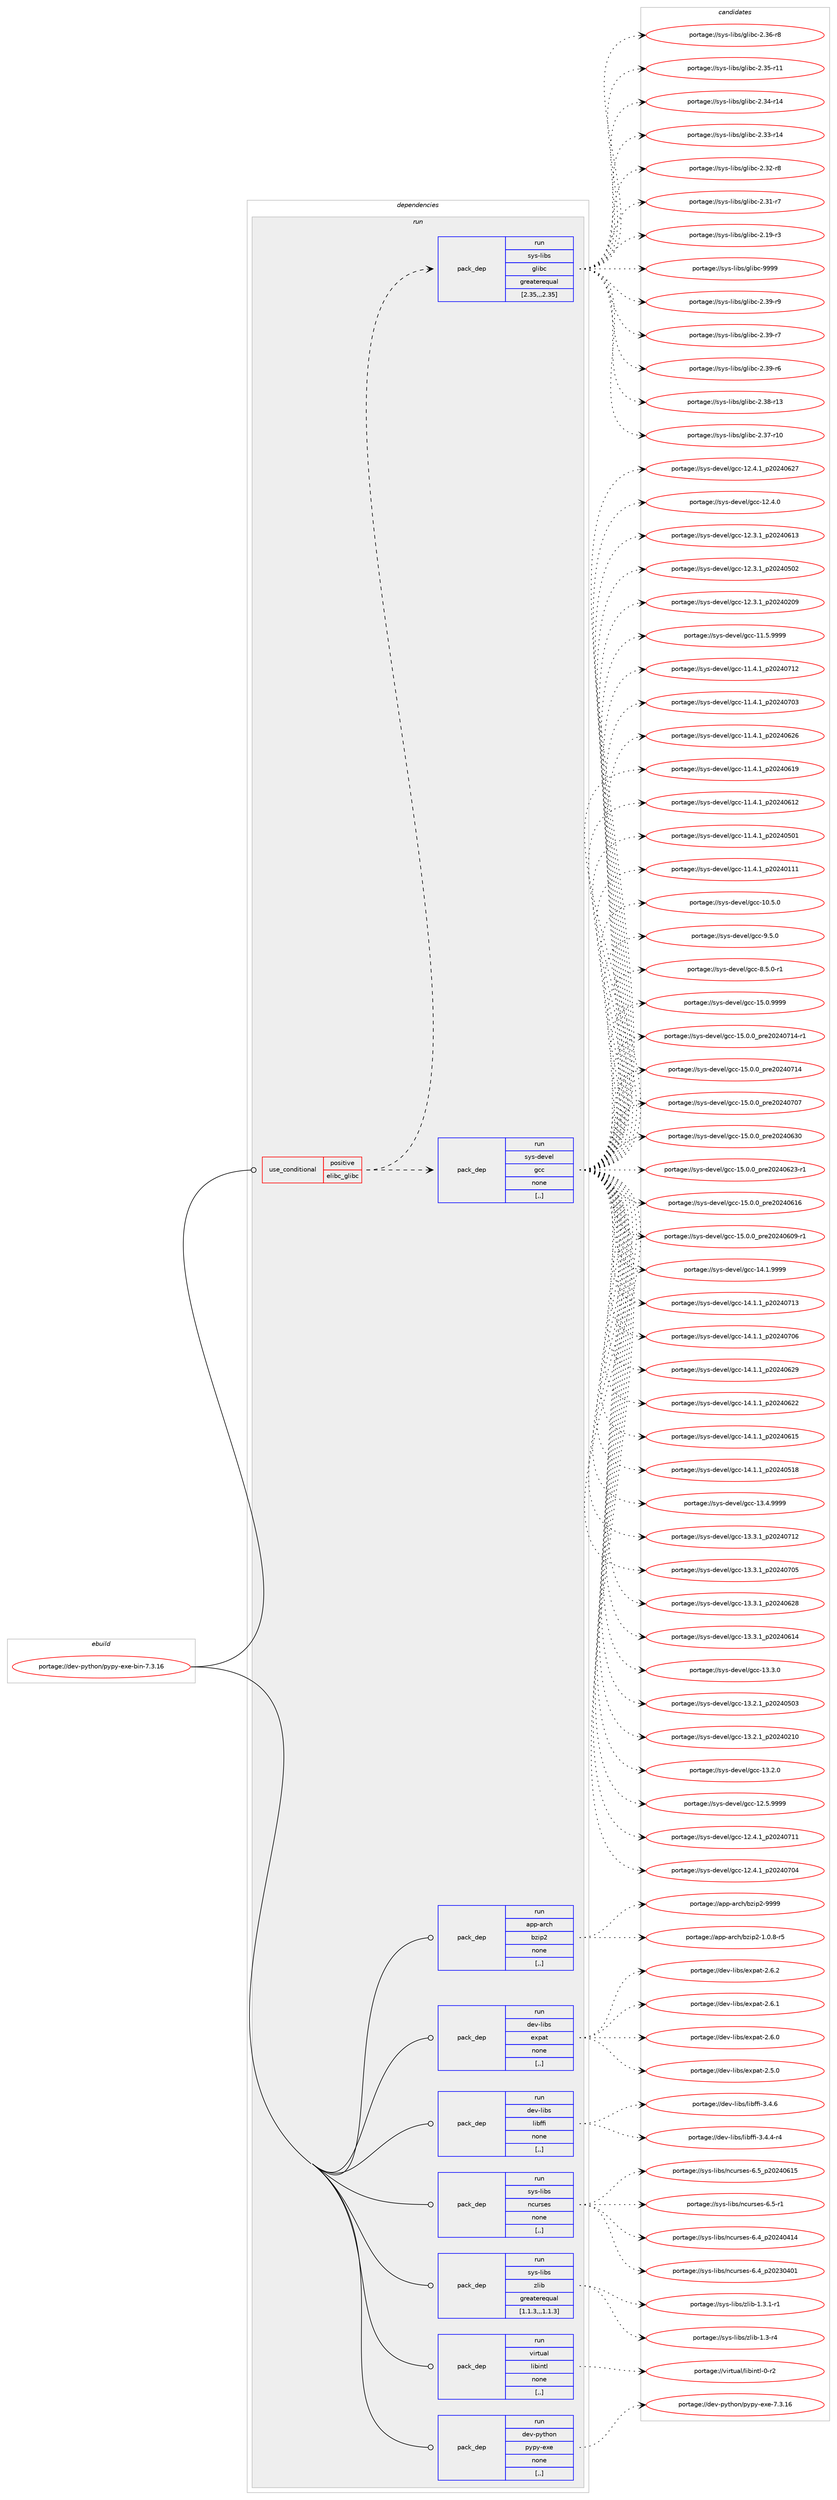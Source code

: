 digraph prolog {

# *************
# Graph options
# *************

newrank=true;
concentrate=true;
compound=true;
graph [rankdir=LR,fontname=Helvetica,fontsize=10,ranksep=1.5];#, ranksep=2.5, nodesep=0.2];
edge  [arrowhead=vee];
node  [fontname=Helvetica,fontsize=10];

# **********
# The ebuild
# **********

subgraph cluster_leftcol {
color=gray;
rank=same;
label=<<i>ebuild</i>>;
id [label="portage://dev-python/pypy-exe-bin-7.3.16", color=red, width=4, href="../dev-python/pypy-exe-bin-7.3.16.svg"];
}

# ****************
# The dependencies
# ****************

subgraph cluster_midcol {
color=gray;
label=<<i>dependencies</i>>;
subgraph cluster_compile {
fillcolor="#eeeeee";
style=filled;
label=<<i>compile</i>>;
}
subgraph cluster_compileandrun {
fillcolor="#eeeeee";
style=filled;
label=<<i>compile and run</i>>;
}
subgraph cluster_run {
fillcolor="#eeeeee";
style=filled;
label=<<i>run</i>>;
subgraph cond37085 {
dependency156807 [label=<<TABLE BORDER="0" CELLBORDER="1" CELLSPACING="0" CELLPADDING="4"><TR><TD ROWSPAN="3" CELLPADDING="10">use_conditional</TD></TR><TR><TD>positive</TD></TR><TR><TD>elibc_glibc</TD></TR></TABLE>>, shape=none, color=red];
subgraph pack118476 {
dependency156808 [label=<<TABLE BORDER="0" CELLBORDER="1" CELLSPACING="0" CELLPADDING="4" WIDTH="220"><TR><TD ROWSPAN="6" CELLPADDING="30">pack_dep</TD></TR><TR><TD WIDTH="110">run</TD></TR><TR><TD>sys-devel</TD></TR><TR><TD>gcc</TD></TR><TR><TD>none</TD></TR><TR><TD>[,,]</TD></TR></TABLE>>, shape=none, color=blue];
}
dependency156807:e -> dependency156808:w [weight=20,style="dashed",arrowhead="vee"];
subgraph pack118477 {
dependency156809 [label=<<TABLE BORDER="0" CELLBORDER="1" CELLSPACING="0" CELLPADDING="4" WIDTH="220"><TR><TD ROWSPAN="6" CELLPADDING="30">pack_dep</TD></TR><TR><TD WIDTH="110">run</TD></TR><TR><TD>sys-libs</TD></TR><TR><TD>glibc</TD></TR><TR><TD>greaterequal</TD></TR><TR><TD>[2.35,,,2.35]</TD></TR></TABLE>>, shape=none, color=blue];
}
dependency156807:e -> dependency156809:w [weight=20,style="dashed",arrowhead="vee"];
}
id:e -> dependency156807:w [weight=20,style="solid",arrowhead="odot"];
subgraph pack118478 {
dependency156810 [label=<<TABLE BORDER="0" CELLBORDER="1" CELLSPACING="0" CELLPADDING="4" WIDTH="220"><TR><TD ROWSPAN="6" CELLPADDING="30">pack_dep</TD></TR><TR><TD WIDTH="110">run</TD></TR><TR><TD>app-arch</TD></TR><TR><TD>bzip2</TD></TR><TR><TD>none</TD></TR><TR><TD>[,,]</TD></TR></TABLE>>, shape=none, color=blue];
}
id:e -> dependency156810:w [weight=20,style="solid",arrowhead="odot"];
subgraph pack118479 {
dependency156811 [label=<<TABLE BORDER="0" CELLBORDER="1" CELLSPACING="0" CELLPADDING="4" WIDTH="220"><TR><TD ROWSPAN="6" CELLPADDING="30">pack_dep</TD></TR><TR><TD WIDTH="110">run</TD></TR><TR><TD>dev-libs</TD></TR><TR><TD>expat</TD></TR><TR><TD>none</TD></TR><TR><TD>[,,]</TD></TR></TABLE>>, shape=none, color=blue];
}
id:e -> dependency156811:w [weight=20,style="solid",arrowhead="odot"];
subgraph pack118480 {
dependency156812 [label=<<TABLE BORDER="0" CELLBORDER="1" CELLSPACING="0" CELLPADDING="4" WIDTH="220"><TR><TD ROWSPAN="6" CELLPADDING="30">pack_dep</TD></TR><TR><TD WIDTH="110">run</TD></TR><TR><TD>dev-libs</TD></TR><TR><TD>libffi</TD></TR><TR><TD>none</TD></TR><TR><TD>[,,]</TD></TR></TABLE>>, shape=none, color=blue];
}
id:e -> dependency156812:w [weight=20,style="solid",arrowhead="odot"];
subgraph pack118481 {
dependency156813 [label=<<TABLE BORDER="0" CELLBORDER="1" CELLSPACING="0" CELLPADDING="4" WIDTH="220"><TR><TD ROWSPAN="6" CELLPADDING="30">pack_dep</TD></TR><TR><TD WIDTH="110">run</TD></TR><TR><TD>sys-libs</TD></TR><TR><TD>ncurses</TD></TR><TR><TD>none</TD></TR><TR><TD>[,,]</TD></TR></TABLE>>, shape=none, color=blue];
}
id:e -> dependency156813:w [weight=20,style="solid",arrowhead="odot"];
subgraph pack118482 {
dependency156814 [label=<<TABLE BORDER="0" CELLBORDER="1" CELLSPACING="0" CELLPADDING="4" WIDTH="220"><TR><TD ROWSPAN="6" CELLPADDING="30">pack_dep</TD></TR><TR><TD WIDTH="110">run</TD></TR><TR><TD>sys-libs</TD></TR><TR><TD>zlib</TD></TR><TR><TD>greaterequal</TD></TR><TR><TD>[1.1.3,,,1.1.3]</TD></TR></TABLE>>, shape=none, color=blue];
}
id:e -> dependency156814:w [weight=20,style="solid",arrowhead="odot"];
subgraph pack118483 {
dependency156815 [label=<<TABLE BORDER="0" CELLBORDER="1" CELLSPACING="0" CELLPADDING="4" WIDTH="220"><TR><TD ROWSPAN="6" CELLPADDING="30">pack_dep</TD></TR><TR><TD WIDTH="110">run</TD></TR><TR><TD>virtual</TD></TR><TR><TD>libintl</TD></TR><TR><TD>none</TD></TR><TR><TD>[,,]</TD></TR></TABLE>>, shape=none, color=blue];
}
id:e -> dependency156815:w [weight=20,style="solid",arrowhead="odot"];
subgraph pack118484 {
dependency156816 [label=<<TABLE BORDER="0" CELLBORDER="1" CELLSPACING="0" CELLPADDING="4" WIDTH="220"><TR><TD ROWSPAN="6" CELLPADDING="30">pack_dep</TD></TR><TR><TD WIDTH="110">run</TD></TR><TR><TD>dev-python</TD></TR><TR><TD>pypy-exe</TD></TR><TR><TD>none</TD></TR><TR><TD>[,,]</TD></TR></TABLE>>, shape=none, color=blue];
}
id:e -> dependency156816:w [weight=20,style="solid",arrowhead="odot"];
}
}

# **************
# The candidates
# **************

subgraph cluster_choices {
rank=same;
color=gray;
label=<<i>candidates</i>>;

subgraph choice118476 {
color=black;
nodesep=1;
choice1151211154510010111810110847103999945495346484657575757 [label="portage://sys-devel/gcc-15.0.9999", color=red, width=4,href="../sys-devel/gcc-15.0.9999.svg"];
choice11512111545100101118101108471039999454953464846489511211410150485052485549524511449 [label="portage://sys-devel/gcc-15.0.0_pre20240714-r1", color=red, width=4,href="../sys-devel/gcc-15.0.0_pre20240714-r1.svg"];
choice1151211154510010111810110847103999945495346484648951121141015048505248554952 [label="portage://sys-devel/gcc-15.0.0_pre20240714", color=red, width=4,href="../sys-devel/gcc-15.0.0_pre20240714.svg"];
choice1151211154510010111810110847103999945495346484648951121141015048505248554855 [label="portage://sys-devel/gcc-15.0.0_pre20240707", color=red, width=4,href="../sys-devel/gcc-15.0.0_pre20240707.svg"];
choice1151211154510010111810110847103999945495346484648951121141015048505248545148 [label="portage://sys-devel/gcc-15.0.0_pre20240630", color=red, width=4,href="../sys-devel/gcc-15.0.0_pre20240630.svg"];
choice11512111545100101118101108471039999454953464846489511211410150485052485450514511449 [label="portage://sys-devel/gcc-15.0.0_pre20240623-r1", color=red, width=4,href="../sys-devel/gcc-15.0.0_pre20240623-r1.svg"];
choice1151211154510010111810110847103999945495346484648951121141015048505248544954 [label="portage://sys-devel/gcc-15.0.0_pre20240616", color=red, width=4,href="../sys-devel/gcc-15.0.0_pre20240616.svg"];
choice11512111545100101118101108471039999454953464846489511211410150485052485448574511449 [label="portage://sys-devel/gcc-15.0.0_pre20240609-r1", color=red, width=4,href="../sys-devel/gcc-15.0.0_pre20240609-r1.svg"];
choice1151211154510010111810110847103999945495246494657575757 [label="portage://sys-devel/gcc-14.1.9999", color=red, width=4,href="../sys-devel/gcc-14.1.9999.svg"];
choice1151211154510010111810110847103999945495246494649951125048505248554951 [label="portage://sys-devel/gcc-14.1.1_p20240713", color=red, width=4,href="../sys-devel/gcc-14.1.1_p20240713.svg"];
choice1151211154510010111810110847103999945495246494649951125048505248554854 [label="portage://sys-devel/gcc-14.1.1_p20240706", color=red, width=4,href="../sys-devel/gcc-14.1.1_p20240706.svg"];
choice1151211154510010111810110847103999945495246494649951125048505248545057 [label="portage://sys-devel/gcc-14.1.1_p20240629", color=red, width=4,href="../sys-devel/gcc-14.1.1_p20240629.svg"];
choice1151211154510010111810110847103999945495246494649951125048505248545050 [label="portage://sys-devel/gcc-14.1.1_p20240622", color=red, width=4,href="../sys-devel/gcc-14.1.1_p20240622.svg"];
choice1151211154510010111810110847103999945495246494649951125048505248544953 [label="portage://sys-devel/gcc-14.1.1_p20240615", color=red, width=4,href="../sys-devel/gcc-14.1.1_p20240615.svg"];
choice1151211154510010111810110847103999945495246494649951125048505248534956 [label="portage://sys-devel/gcc-14.1.1_p20240518", color=red, width=4,href="../sys-devel/gcc-14.1.1_p20240518.svg"];
choice1151211154510010111810110847103999945495146524657575757 [label="portage://sys-devel/gcc-13.4.9999", color=red, width=4,href="../sys-devel/gcc-13.4.9999.svg"];
choice1151211154510010111810110847103999945495146514649951125048505248554950 [label="portage://sys-devel/gcc-13.3.1_p20240712", color=red, width=4,href="../sys-devel/gcc-13.3.1_p20240712.svg"];
choice1151211154510010111810110847103999945495146514649951125048505248554853 [label="portage://sys-devel/gcc-13.3.1_p20240705", color=red, width=4,href="../sys-devel/gcc-13.3.1_p20240705.svg"];
choice1151211154510010111810110847103999945495146514649951125048505248545056 [label="portage://sys-devel/gcc-13.3.1_p20240628", color=red, width=4,href="../sys-devel/gcc-13.3.1_p20240628.svg"];
choice1151211154510010111810110847103999945495146514649951125048505248544952 [label="portage://sys-devel/gcc-13.3.1_p20240614", color=red, width=4,href="../sys-devel/gcc-13.3.1_p20240614.svg"];
choice1151211154510010111810110847103999945495146514648 [label="portage://sys-devel/gcc-13.3.0", color=red, width=4,href="../sys-devel/gcc-13.3.0.svg"];
choice1151211154510010111810110847103999945495146504649951125048505248534851 [label="portage://sys-devel/gcc-13.2.1_p20240503", color=red, width=4,href="../sys-devel/gcc-13.2.1_p20240503.svg"];
choice1151211154510010111810110847103999945495146504649951125048505248504948 [label="portage://sys-devel/gcc-13.2.1_p20240210", color=red, width=4,href="../sys-devel/gcc-13.2.1_p20240210.svg"];
choice1151211154510010111810110847103999945495146504648 [label="portage://sys-devel/gcc-13.2.0", color=red, width=4,href="../sys-devel/gcc-13.2.0.svg"];
choice1151211154510010111810110847103999945495046534657575757 [label="portage://sys-devel/gcc-12.5.9999", color=red, width=4,href="../sys-devel/gcc-12.5.9999.svg"];
choice1151211154510010111810110847103999945495046524649951125048505248554949 [label="portage://sys-devel/gcc-12.4.1_p20240711", color=red, width=4,href="../sys-devel/gcc-12.4.1_p20240711.svg"];
choice1151211154510010111810110847103999945495046524649951125048505248554852 [label="portage://sys-devel/gcc-12.4.1_p20240704", color=red, width=4,href="../sys-devel/gcc-12.4.1_p20240704.svg"];
choice1151211154510010111810110847103999945495046524649951125048505248545055 [label="portage://sys-devel/gcc-12.4.1_p20240627", color=red, width=4,href="../sys-devel/gcc-12.4.1_p20240627.svg"];
choice1151211154510010111810110847103999945495046524648 [label="portage://sys-devel/gcc-12.4.0", color=red, width=4,href="../sys-devel/gcc-12.4.0.svg"];
choice1151211154510010111810110847103999945495046514649951125048505248544951 [label="portage://sys-devel/gcc-12.3.1_p20240613", color=red, width=4,href="../sys-devel/gcc-12.3.1_p20240613.svg"];
choice1151211154510010111810110847103999945495046514649951125048505248534850 [label="portage://sys-devel/gcc-12.3.1_p20240502", color=red, width=4,href="../sys-devel/gcc-12.3.1_p20240502.svg"];
choice1151211154510010111810110847103999945495046514649951125048505248504857 [label="portage://sys-devel/gcc-12.3.1_p20240209", color=red, width=4,href="../sys-devel/gcc-12.3.1_p20240209.svg"];
choice1151211154510010111810110847103999945494946534657575757 [label="portage://sys-devel/gcc-11.5.9999", color=red, width=4,href="../sys-devel/gcc-11.5.9999.svg"];
choice1151211154510010111810110847103999945494946524649951125048505248554950 [label="portage://sys-devel/gcc-11.4.1_p20240712", color=red, width=4,href="../sys-devel/gcc-11.4.1_p20240712.svg"];
choice1151211154510010111810110847103999945494946524649951125048505248554851 [label="portage://sys-devel/gcc-11.4.1_p20240703", color=red, width=4,href="../sys-devel/gcc-11.4.1_p20240703.svg"];
choice1151211154510010111810110847103999945494946524649951125048505248545054 [label="portage://sys-devel/gcc-11.4.1_p20240626", color=red, width=4,href="../sys-devel/gcc-11.4.1_p20240626.svg"];
choice1151211154510010111810110847103999945494946524649951125048505248544957 [label="portage://sys-devel/gcc-11.4.1_p20240619", color=red, width=4,href="../sys-devel/gcc-11.4.1_p20240619.svg"];
choice1151211154510010111810110847103999945494946524649951125048505248544950 [label="portage://sys-devel/gcc-11.4.1_p20240612", color=red, width=4,href="../sys-devel/gcc-11.4.1_p20240612.svg"];
choice1151211154510010111810110847103999945494946524649951125048505248534849 [label="portage://sys-devel/gcc-11.4.1_p20240501", color=red, width=4,href="../sys-devel/gcc-11.4.1_p20240501.svg"];
choice1151211154510010111810110847103999945494946524649951125048505248494949 [label="portage://sys-devel/gcc-11.4.1_p20240111", color=red, width=4,href="../sys-devel/gcc-11.4.1_p20240111.svg"];
choice1151211154510010111810110847103999945494846534648 [label="portage://sys-devel/gcc-10.5.0", color=red, width=4,href="../sys-devel/gcc-10.5.0.svg"];
choice11512111545100101118101108471039999455746534648 [label="portage://sys-devel/gcc-9.5.0", color=red, width=4,href="../sys-devel/gcc-9.5.0.svg"];
choice115121115451001011181011084710399994556465346484511449 [label="portage://sys-devel/gcc-8.5.0-r1", color=red, width=4,href="../sys-devel/gcc-8.5.0-r1.svg"];
dependency156808:e -> choice1151211154510010111810110847103999945495346484657575757:w [style=dotted,weight="100"];
dependency156808:e -> choice11512111545100101118101108471039999454953464846489511211410150485052485549524511449:w [style=dotted,weight="100"];
dependency156808:e -> choice1151211154510010111810110847103999945495346484648951121141015048505248554952:w [style=dotted,weight="100"];
dependency156808:e -> choice1151211154510010111810110847103999945495346484648951121141015048505248554855:w [style=dotted,weight="100"];
dependency156808:e -> choice1151211154510010111810110847103999945495346484648951121141015048505248545148:w [style=dotted,weight="100"];
dependency156808:e -> choice11512111545100101118101108471039999454953464846489511211410150485052485450514511449:w [style=dotted,weight="100"];
dependency156808:e -> choice1151211154510010111810110847103999945495346484648951121141015048505248544954:w [style=dotted,weight="100"];
dependency156808:e -> choice11512111545100101118101108471039999454953464846489511211410150485052485448574511449:w [style=dotted,weight="100"];
dependency156808:e -> choice1151211154510010111810110847103999945495246494657575757:w [style=dotted,weight="100"];
dependency156808:e -> choice1151211154510010111810110847103999945495246494649951125048505248554951:w [style=dotted,weight="100"];
dependency156808:e -> choice1151211154510010111810110847103999945495246494649951125048505248554854:w [style=dotted,weight="100"];
dependency156808:e -> choice1151211154510010111810110847103999945495246494649951125048505248545057:w [style=dotted,weight="100"];
dependency156808:e -> choice1151211154510010111810110847103999945495246494649951125048505248545050:w [style=dotted,weight="100"];
dependency156808:e -> choice1151211154510010111810110847103999945495246494649951125048505248544953:w [style=dotted,weight="100"];
dependency156808:e -> choice1151211154510010111810110847103999945495246494649951125048505248534956:w [style=dotted,weight="100"];
dependency156808:e -> choice1151211154510010111810110847103999945495146524657575757:w [style=dotted,weight="100"];
dependency156808:e -> choice1151211154510010111810110847103999945495146514649951125048505248554950:w [style=dotted,weight="100"];
dependency156808:e -> choice1151211154510010111810110847103999945495146514649951125048505248554853:w [style=dotted,weight="100"];
dependency156808:e -> choice1151211154510010111810110847103999945495146514649951125048505248545056:w [style=dotted,weight="100"];
dependency156808:e -> choice1151211154510010111810110847103999945495146514649951125048505248544952:w [style=dotted,weight="100"];
dependency156808:e -> choice1151211154510010111810110847103999945495146514648:w [style=dotted,weight="100"];
dependency156808:e -> choice1151211154510010111810110847103999945495146504649951125048505248534851:w [style=dotted,weight="100"];
dependency156808:e -> choice1151211154510010111810110847103999945495146504649951125048505248504948:w [style=dotted,weight="100"];
dependency156808:e -> choice1151211154510010111810110847103999945495146504648:w [style=dotted,weight="100"];
dependency156808:e -> choice1151211154510010111810110847103999945495046534657575757:w [style=dotted,weight="100"];
dependency156808:e -> choice1151211154510010111810110847103999945495046524649951125048505248554949:w [style=dotted,weight="100"];
dependency156808:e -> choice1151211154510010111810110847103999945495046524649951125048505248554852:w [style=dotted,weight="100"];
dependency156808:e -> choice1151211154510010111810110847103999945495046524649951125048505248545055:w [style=dotted,weight="100"];
dependency156808:e -> choice1151211154510010111810110847103999945495046524648:w [style=dotted,weight="100"];
dependency156808:e -> choice1151211154510010111810110847103999945495046514649951125048505248544951:w [style=dotted,weight="100"];
dependency156808:e -> choice1151211154510010111810110847103999945495046514649951125048505248534850:w [style=dotted,weight="100"];
dependency156808:e -> choice1151211154510010111810110847103999945495046514649951125048505248504857:w [style=dotted,weight="100"];
dependency156808:e -> choice1151211154510010111810110847103999945494946534657575757:w [style=dotted,weight="100"];
dependency156808:e -> choice1151211154510010111810110847103999945494946524649951125048505248554950:w [style=dotted,weight="100"];
dependency156808:e -> choice1151211154510010111810110847103999945494946524649951125048505248554851:w [style=dotted,weight="100"];
dependency156808:e -> choice1151211154510010111810110847103999945494946524649951125048505248545054:w [style=dotted,weight="100"];
dependency156808:e -> choice1151211154510010111810110847103999945494946524649951125048505248544957:w [style=dotted,weight="100"];
dependency156808:e -> choice1151211154510010111810110847103999945494946524649951125048505248544950:w [style=dotted,weight="100"];
dependency156808:e -> choice1151211154510010111810110847103999945494946524649951125048505248534849:w [style=dotted,weight="100"];
dependency156808:e -> choice1151211154510010111810110847103999945494946524649951125048505248494949:w [style=dotted,weight="100"];
dependency156808:e -> choice1151211154510010111810110847103999945494846534648:w [style=dotted,weight="100"];
dependency156808:e -> choice11512111545100101118101108471039999455746534648:w [style=dotted,weight="100"];
dependency156808:e -> choice115121115451001011181011084710399994556465346484511449:w [style=dotted,weight="100"];
}
subgraph choice118477 {
color=black;
nodesep=1;
choice11512111545108105981154710310810598994557575757 [label="portage://sys-libs/glibc-9999", color=red, width=4,href="../sys-libs/glibc-9999.svg"];
choice115121115451081059811547103108105989945504651574511457 [label="portage://sys-libs/glibc-2.39-r9", color=red, width=4,href="../sys-libs/glibc-2.39-r9.svg"];
choice115121115451081059811547103108105989945504651574511455 [label="portage://sys-libs/glibc-2.39-r7", color=red, width=4,href="../sys-libs/glibc-2.39-r7.svg"];
choice115121115451081059811547103108105989945504651574511454 [label="portage://sys-libs/glibc-2.39-r6", color=red, width=4,href="../sys-libs/glibc-2.39-r6.svg"];
choice11512111545108105981154710310810598994550465156451144951 [label="portage://sys-libs/glibc-2.38-r13", color=red, width=4,href="../sys-libs/glibc-2.38-r13.svg"];
choice11512111545108105981154710310810598994550465155451144948 [label="portage://sys-libs/glibc-2.37-r10", color=red, width=4,href="../sys-libs/glibc-2.37-r10.svg"];
choice115121115451081059811547103108105989945504651544511456 [label="portage://sys-libs/glibc-2.36-r8", color=red, width=4,href="../sys-libs/glibc-2.36-r8.svg"];
choice11512111545108105981154710310810598994550465153451144949 [label="portage://sys-libs/glibc-2.35-r11", color=red, width=4,href="../sys-libs/glibc-2.35-r11.svg"];
choice11512111545108105981154710310810598994550465152451144952 [label="portage://sys-libs/glibc-2.34-r14", color=red, width=4,href="../sys-libs/glibc-2.34-r14.svg"];
choice11512111545108105981154710310810598994550465151451144952 [label="portage://sys-libs/glibc-2.33-r14", color=red, width=4,href="../sys-libs/glibc-2.33-r14.svg"];
choice115121115451081059811547103108105989945504651504511456 [label="portage://sys-libs/glibc-2.32-r8", color=red, width=4,href="../sys-libs/glibc-2.32-r8.svg"];
choice115121115451081059811547103108105989945504651494511455 [label="portage://sys-libs/glibc-2.31-r7", color=red, width=4,href="../sys-libs/glibc-2.31-r7.svg"];
choice115121115451081059811547103108105989945504649574511451 [label="portage://sys-libs/glibc-2.19-r3", color=red, width=4,href="../sys-libs/glibc-2.19-r3.svg"];
dependency156809:e -> choice11512111545108105981154710310810598994557575757:w [style=dotted,weight="100"];
dependency156809:e -> choice115121115451081059811547103108105989945504651574511457:w [style=dotted,weight="100"];
dependency156809:e -> choice115121115451081059811547103108105989945504651574511455:w [style=dotted,weight="100"];
dependency156809:e -> choice115121115451081059811547103108105989945504651574511454:w [style=dotted,weight="100"];
dependency156809:e -> choice11512111545108105981154710310810598994550465156451144951:w [style=dotted,weight="100"];
dependency156809:e -> choice11512111545108105981154710310810598994550465155451144948:w [style=dotted,weight="100"];
dependency156809:e -> choice115121115451081059811547103108105989945504651544511456:w [style=dotted,weight="100"];
dependency156809:e -> choice11512111545108105981154710310810598994550465153451144949:w [style=dotted,weight="100"];
dependency156809:e -> choice11512111545108105981154710310810598994550465152451144952:w [style=dotted,weight="100"];
dependency156809:e -> choice11512111545108105981154710310810598994550465151451144952:w [style=dotted,weight="100"];
dependency156809:e -> choice115121115451081059811547103108105989945504651504511456:w [style=dotted,weight="100"];
dependency156809:e -> choice115121115451081059811547103108105989945504651494511455:w [style=dotted,weight="100"];
dependency156809:e -> choice115121115451081059811547103108105989945504649574511451:w [style=dotted,weight="100"];
}
subgraph choice118478 {
color=black;
nodesep=1;
choice971121124597114991044798122105112504557575757 [label="portage://app-arch/bzip2-9999", color=red, width=4,href="../app-arch/bzip2-9999.svg"];
choice971121124597114991044798122105112504549464846564511453 [label="portage://app-arch/bzip2-1.0.8-r5", color=red, width=4,href="../app-arch/bzip2-1.0.8-r5.svg"];
dependency156810:e -> choice971121124597114991044798122105112504557575757:w [style=dotted,weight="100"];
dependency156810:e -> choice971121124597114991044798122105112504549464846564511453:w [style=dotted,weight="100"];
}
subgraph choice118479 {
color=black;
nodesep=1;
choice10010111845108105981154710112011297116455046544650 [label="portage://dev-libs/expat-2.6.2", color=red, width=4,href="../dev-libs/expat-2.6.2.svg"];
choice10010111845108105981154710112011297116455046544649 [label="portage://dev-libs/expat-2.6.1", color=red, width=4,href="../dev-libs/expat-2.6.1.svg"];
choice10010111845108105981154710112011297116455046544648 [label="portage://dev-libs/expat-2.6.0", color=red, width=4,href="../dev-libs/expat-2.6.0.svg"];
choice10010111845108105981154710112011297116455046534648 [label="portage://dev-libs/expat-2.5.0", color=red, width=4,href="../dev-libs/expat-2.5.0.svg"];
dependency156811:e -> choice10010111845108105981154710112011297116455046544650:w [style=dotted,weight="100"];
dependency156811:e -> choice10010111845108105981154710112011297116455046544649:w [style=dotted,weight="100"];
dependency156811:e -> choice10010111845108105981154710112011297116455046544648:w [style=dotted,weight="100"];
dependency156811:e -> choice10010111845108105981154710112011297116455046534648:w [style=dotted,weight="100"];
}
subgraph choice118480 {
color=black;
nodesep=1;
choice10010111845108105981154710810598102102105455146524654 [label="portage://dev-libs/libffi-3.4.6", color=red, width=4,href="../dev-libs/libffi-3.4.6.svg"];
choice100101118451081059811547108105981021021054551465246524511452 [label="portage://dev-libs/libffi-3.4.4-r4", color=red, width=4,href="../dev-libs/libffi-3.4.4-r4.svg"];
dependency156812:e -> choice10010111845108105981154710810598102102105455146524654:w [style=dotted,weight="100"];
dependency156812:e -> choice100101118451081059811547108105981021021054551465246524511452:w [style=dotted,weight="100"];
}
subgraph choice118481 {
color=black;
nodesep=1;
choice1151211154510810598115471109911711411510111545544653951125048505248544953 [label="portage://sys-libs/ncurses-6.5_p20240615", color=red, width=4,href="../sys-libs/ncurses-6.5_p20240615.svg"];
choice11512111545108105981154711099117114115101115455446534511449 [label="portage://sys-libs/ncurses-6.5-r1", color=red, width=4,href="../sys-libs/ncurses-6.5-r1.svg"];
choice1151211154510810598115471109911711411510111545544652951125048505248524952 [label="portage://sys-libs/ncurses-6.4_p20240414", color=red, width=4,href="../sys-libs/ncurses-6.4_p20240414.svg"];
choice1151211154510810598115471109911711411510111545544652951125048505148524849 [label="portage://sys-libs/ncurses-6.4_p20230401", color=red, width=4,href="../sys-libs/ncurses-6.4_p20230401.svg"];
dependency156813:e -> choice1151211154510810598115471109911711411510111545544653951125048505248544953:w [style=dotted,weight="100"];
dependency156813:e -> choice11512111545108105981154711099117114115101115455446534511449:w [style=dotted,weight="100"];
dependency156813:e -> choice1151211154510810598115471109911711411510111545544652951125048505248524952:w [style=dotted,weight="100"];
dependency156813:e -> choice1151211154510810598115471109911711411510111545544652951125048505148524849:w [style=dotted,weight="100"];
}
subgraph choice118482 {
color=black;
nodesep=1;
choice115121115451081059811547122108105984549465146494511449 [label="portage://sys-libs/zlib-1.3.1-r1", color=red, width=4,href="../sys-libs/zlib-1.3.1-r1.svg"];
choice11512111545108105981154712210810598454946514511452 [label="portage://sys-libs/zlib-1.3-r4", color=red, width=4,href="../sys-libs/zlib-1.3-r4.svg"];
dependency156814:e -> choice115121115451081059811547122108105984549465146494511449:w [style=dotted,weight="100"];
dependency156814:e -> choice11512111545108105981154712210810598454946514511452:w [style=dotted,weight="100"];
}
subgraph choice118483 {
color=black;
nodesep=1;
choice11810511411611797108471081059810511011610845484511450 [label="portage://virtual/libintl-0-r2", color=red, width=4,href="../virtual/libintl-0-r2.svg"];
dependency156815:e -> choice11810511411611797108471081059810511011610845484511450:w [style=dotted,weight="100"];
}
subgraph choice118484 {
color=black;
nodesep=1;
choice10010111845112121116104111110471121211121214510112010145554651464954 [label="portage://dev-python/pypy-exe-7.3.16", color=red, width=4,href="../dev-python/pypy-exe-7.3.16.svg"];
dependency156816:e -> choice10010111845112121116104111110471121211121214510112010145554651464954:w [style=dotted,weight="100"];
}
}

}
